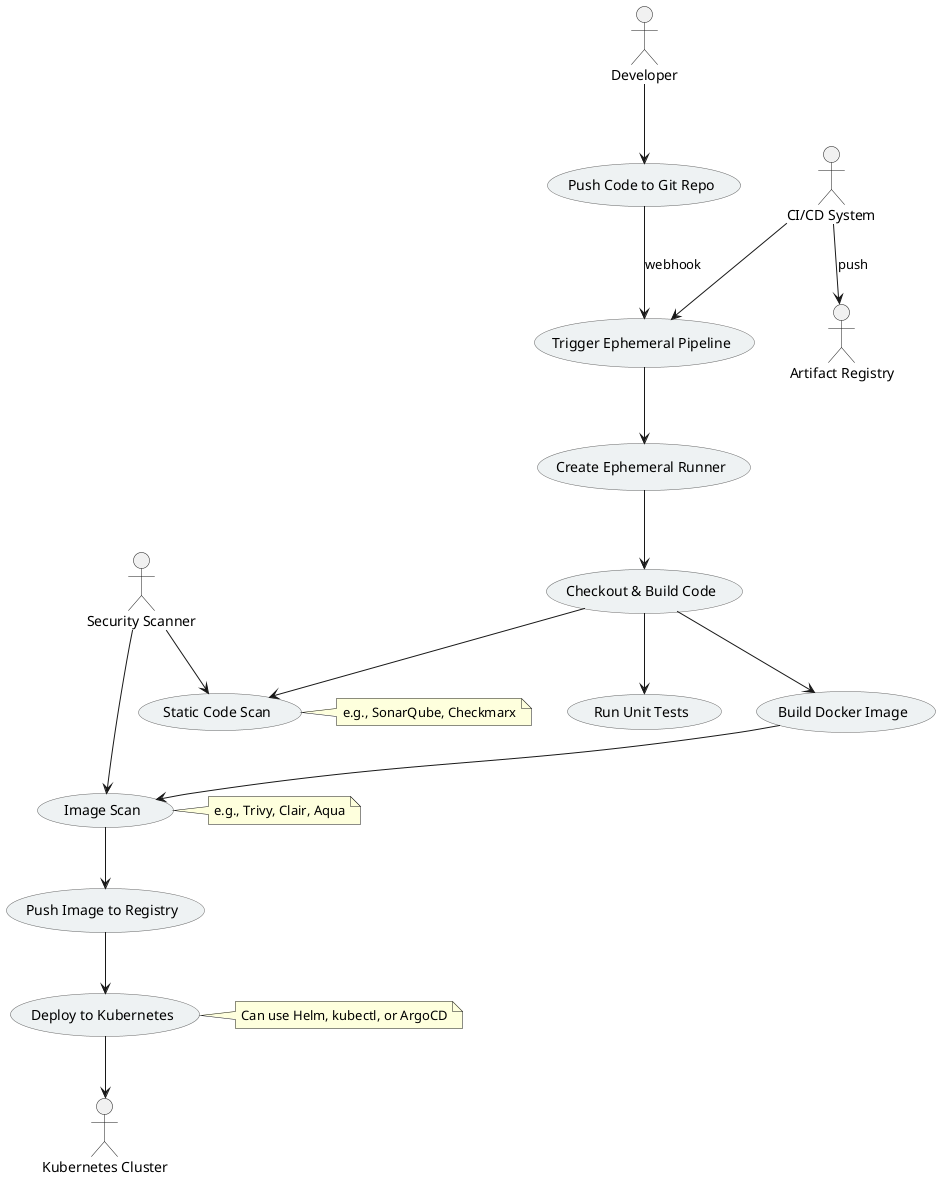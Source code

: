 @startuml
	' left to right direction
	top to bottom direction
	skinparam packageStyle rectangle
	skinparam usecase {
	  BackgroundColor #EEF2F3
	  BorderColor #666
	}
	
	actor Developer
	actor "CI/CD System" as CICD
	actor "Security Scanner" as Scanner
	actor "Artifact Registry" as Registry
	actor "Kubernetes Cluster" as K8s
	
	Developer --> (Push Code to Git Repo)
	(Push Code to Git Repo) --> (Trigger Ephemeral Pipeline) : webhook
	
	CICD --> (Trigger Ephemeral Pipeline)
	(Trigger Ephemeral Pipeline) --> (Create Ephemeral Runner)
	(Create Ephemeral Runner) --> (Checkout & Build Code)
	(Checkout & Build Code) --> (Run Unit Tests)
	
	(Checkout & Build Code) --> (Static Code Scan)
	Scanner --> (Static Code Scan)
	
	(Checkout & Build Code) --> (Build Docker Image)
	(Build Docker Image) --> (Image Scan)
	Scanner --> (Image Scan)
	
	(Image Scan) --> (Push Image to Registry)
	CICD --> Registry : push
	(Push Image to Registry) --> (Deploy to Kubernetes)
	(Deploy to Kubernetes) --> K8s
	
	note right of (Static Code Scan)
		e.g., SonarQube, Checkmarx
	end note
	
	note right of (Image Scan)
		e.g., Trivy, Clair, Aqua
	end note
	
	note right of (Deploy to Kubernetes)
		Can use Helm, kubectl, or ArgoCD
	end note
@enduml
